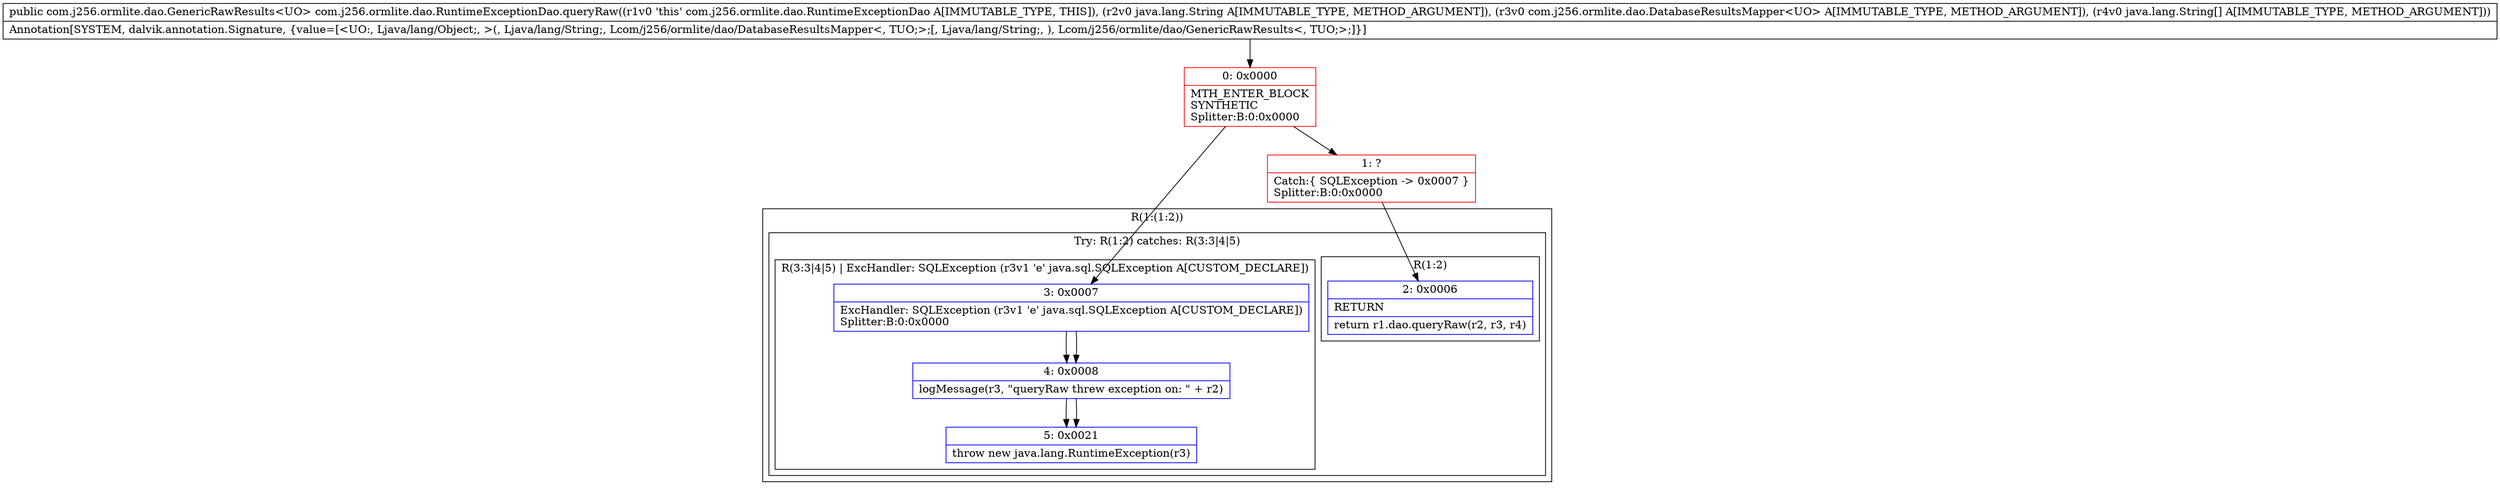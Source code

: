 digraph "CFG forcom.j256.ormlite.dao.RuntimeExceptionDao.queryRaw(Ljava\/lang\/String;Lcom\/j256\/ormlite\/dao\/DatabaseResultsMapper;[Ljava\/lang\/String;)Lcom\/j256\/ormlite\/dao\/GenericRawResults;" {
subgraph cluster_Region_1476218670 {
label = "R(1:(1:2))";
node [shape=record,color=blue];
subgraph cluster_TryCatchRegion_1834383207 {
label = "Try: R(1:2) catches: R(3:3|4|5)";
node [shape=record,color=blue];
subgraph cluster_Region_372511199 {
label = "R(1:2)";
node [shape=record,color=blue];
Node_2 [shape=record,label="{2\:\ 0x0006|RETURN\l|return r1.dao.queryRaw(r2, r3, r4)\l}"];
}
subgraph cluster_Region_940110754 {
label = "R(3:3|4|5) | ExcHandler: SQLException (r3v1 'e' java.sql.SQLException A[CUSTOM_DECLARE])\l";
node [shape=record,color=blue];
Node_3 [shape=record,label="{3\:\ 0x0007|ExcHandler: SQLException (r3v1 'e' java.sql.SQLException A[CUSTOM_DECLARE])\lSplitter:B:0:0x0000\l}"];
Node_4 [shape=record,label="{4\:\ 0x0008|logMessage(r3, \"queryRaw threw exception on: \" + r2)\l}"];
Node_5 [shape=record,label="{5\:\ 0x0021|throw new java.lang.RuntimeException(r3)\l}"];
}
}
}
subgraph cluster_Region_940110754 {
label = "R(3:3|4|5) | ExcHandler: SQLException (r3v1 'e' java.sql.SQLException A[CUSTOM_DECLARE])\l";
node [shape=record,color=blue];
Node_3 [shape=record,label="{3\:\ 0x0007|ExcHandler: SQLException (r3v1 'e' java.sql.SQLException A[CUSTOM_DECLARE])\lSplitter:B:0:0x0000\l}"];
Node_4 [shape=record,label="{4\:\ 0x0008|logMessage(r3, \"queryRaw threw exception on: \" + r2)\l}"];
Node_5 [shape=record,label="{5\:\ 0x0021|throw new java.lang.RuntimeException(r3)\l}"];
}
Node_0 [shape=record,color=red,label="{0\:\ 0x0000|MTH_ENTER_BLOCK\lSYNTHETIC\lSplitter:B:0:0x0000\l}"];
Node_1 [shape=record,color=red,label="{1\:\ ?|Catch:\{ SQLException \-\> 0x0007 \}\lSplitter:B:0:0x0000\l}"];
MethodNode[shape=record,label="{public com.j256.ormlite.dao.GenericRawResults\<UO\> com.j256.ormlite.dao.RuntimeExceptionDao.queryRaw((r1v0 'this' com.j256.ormlite.dao.RuntimeExceptionDao A[IMMUTABLE_TYPE, THIS]), (r2v0 java.lang.String A[IMMUTABLE_TYPE, METHOD_ARGUMENT]), (r3v0 com.j256.ormlite.dao.DatabaseResultsMapper\<UO\> A[IMMUTABLE_TYPE, METHOD_ARGUMENT]), (r4v0 java.lang.String[] A[IMMUTABLE_TYPE, METHOD_ARGUMENT]))  | Annotation[SYSTEM, dalvik.annotation.Signature, \{value=[\<UO:, Ljava\/lang\/Object;, \>(, Ljava\/lang\/String;, Lcom\/j256\/ormlite\/dao\/DatabaseResultsMapper\<, TUO;\>;[, Ljava\/lang\/String;, ), Lcom\/j256\/ormlite\/dao\/GenericRawResults\<, TUO;\>;]\}]\l}"];
MethodNode -> Node_0;
Node_3 -> Node_4;
Node_4 -> Node_5;
Node_3 -> Node_4;
Node_4 -> Node_5;
Node_0 -> Node_1;
Node_0 -> Node_3;
Node_1 -> Node_2;
}

